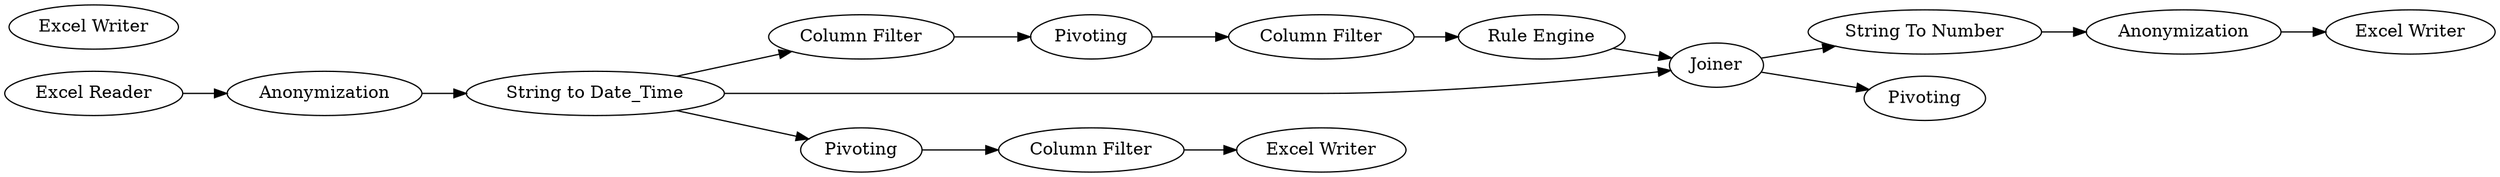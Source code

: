 digraph {
	1 [label="Excel Reader"]
	2 [label="Column Filter"]
	3 [label=Pivoting]
	4 [label="Column Filter"]
	5 [label="Rule Engine"]
	6 [label=Joiner]
	7 [label="Excel Writer"]
	8 [label="String To Number"]
	9 [label="String to Date_Time"]
	15 [label="Excel Writer"]
	16 [label=Anonymization]
	17 [label=Pivoting]
	142 [label=Pivoting]
	143 [label="Excel Writer"]
	144 [label="Column Filter"]
	145 [label=Anonymization]
	1 -> 145
	2 -> 3
	3 -> 4
	4 -> 5
	5 -> 6
	6 -> 8
	6 -> 17
	8 -> 16
	9 -> 142
	9 -> 2
	9 -> 6
	16 -> 15
	142 -> 144
	144 -> 143
	145 -> 9
	rankdir=LR
}

